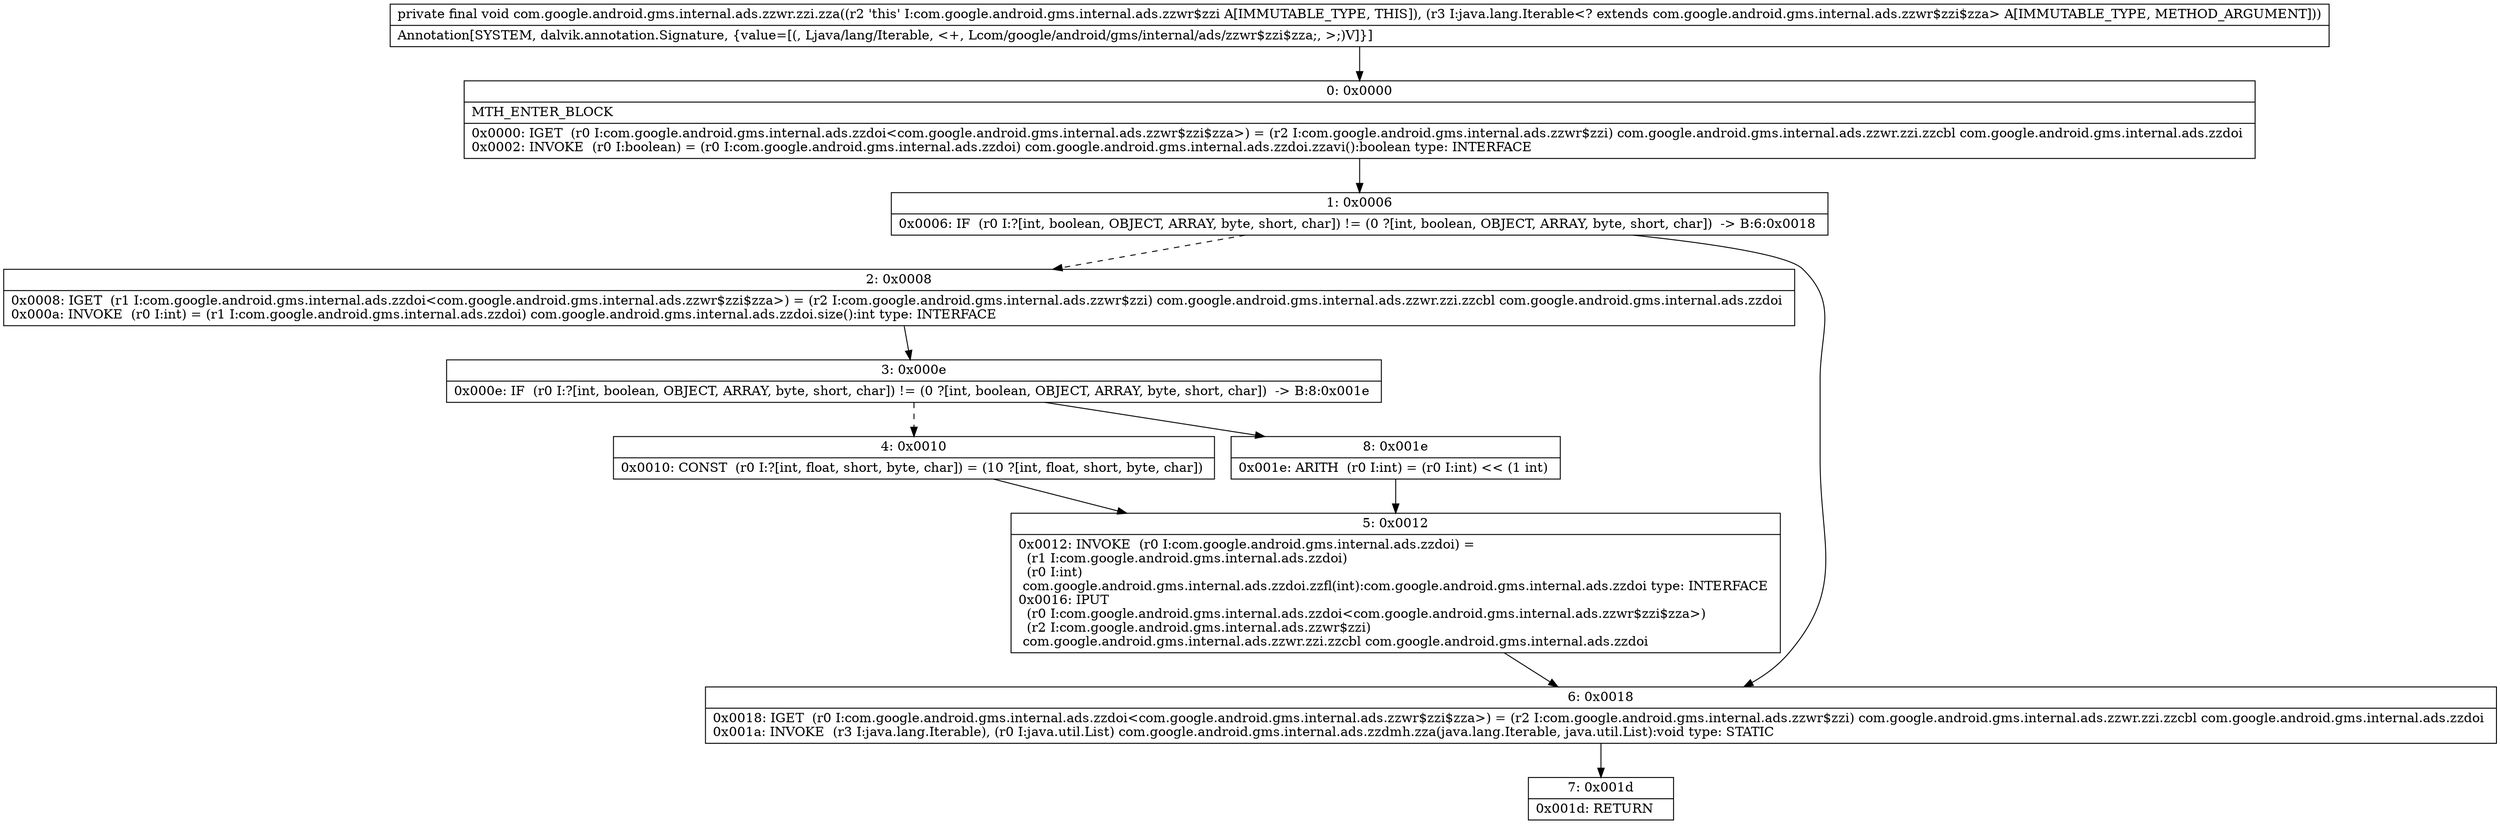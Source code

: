 digraph "CFG forcom.google.android.gms.internal.ads.zzwr.zzi.zza(Ljava\/lang\/Iterable;)V" {
Node_0 [shape=record,label="{0\:\ 0x0000|MTH_ENTER_BLOCK\l|0x0000: IGET  (r0 I:com.google.android.gms.internal.ads.zzdoi\<com.google.android.gms.internal.ads.zzwr$zzi$zza\>) = (r2 I:com.google.android.gms.internal.ads.zzwr$zzi) com.google.android.gms.internal.ads.zzwr.zzi.zzcbl com.google.android.gms.internal.ads.zzdoi \l0x0002: INVOKE  (r0 I:boolean) = (r0 I:com.google.android.gms.internal.ads.zzdoi) com.google.android.gms.internal.ads.zzdoi.zzavi():boolean type: INTERFACE \l}"];
Node_1 [shape=record,label="{1\:\ 0x0006|0x0006: IF  (r0 I:?[int, boolean, OBJECT, ARRAY, byte, short, char]) != (0 ?[int, boolean, OBJECT, ARRAY, byte, short, char])  \-\> B:6:0x0018 \l}"];
Node_2 [shape=record,label="{2\:\ 0x0008|0x0008: IGET  (r1 I:com.google.android.gms.internal.ads.zzdoi\<com.google.android.gms.internal.ads.zzwr$zzi$zza\>) = (r2 I:com.google.android.gms.internal.ads.zzwr$zzi) com.google.android.gms.internal.ads.zzwr.zzi.zzcbl com.google.android.gms.internal.ads.zzdoi \l0x000a: INVOKE  (r0 I:int) = (r1 I:com.google.android.gms.internal.ads.zzdoi) com.google.android.gms.internal.ads.zzdoi.size():int type: INTERFACE \l}"];
Node_3 [shape=record,label="{3\:\ 0x000e|0x000e: IF  (r0 I:?[int, boolean, OBJECT, ARRAY, byte, short, char]) != (0 ?[int, boolean, OBJECT, ARRAY, byte, short, char])  \-\> B:8:0x001e \l}"];
Node_4 [shape=record,label="{4\:\ 0x0010|0x0010: CONST  (r0 I:?[int, float, short, byte, char]) = (10 ?[int, float, short, byte, char]) \l}"];
Node_5 [shape=record,label="{5\:\ 0x0012|0x0012: INVOKE  (r0 I:com.google.android.gms.internal.ads.zzdoi) = \l  (r1 I:com.google.android.gms.internal.ads.zzdoi)\l  (r0 I:int)\l com.google.android.gms.internal.ads.zzdoi.zzfl(int):com.google.android.gms.internal.ads.zzdoi type: INTERFACE \l0x0016: IPUT  \l  (r0 I:com.google.android.gms.internal.ads.zzdoi\<com.google.android.gms.internal.ads.zzwr$zzi$zza\>)\l  (r2 I:com.google.android.gms.internal.ads.zzwr$zzi)\l com.google.android.gms.internal.ads.zzwr.zzi.zzcbl com.google.android.gms.internal.ads.zzdoi \l}"];
Node_6 [shape=record,label="{6\:\ 0x0018|0x0018: IGET  (r0 I:com.google.android.gms.internal.ads.zzdoi\<com.google.android.gms.internal.ads.zzwr$zzi$zza\>) = (r2 I:com.google.android.gms.internal.ads.zzwr$zzi) com.google.android.gms.internal.ads.zzwr.zzi.zzcbl com.google.android.gms.internal.ads.zzdoi \l0x001a: INVOKE  (r3 I:java.lang.Iterable), (r0 I:java.util.List) com.google.android.gms.internal.ads.zzdmh.zza(java.lang.Iterable, java.util.List):void type: STATIC \l}"];
Node_7 [shape=record,label="{7\:\ 0x001d|0x001d: RETURN   \l}"];
Node_8 [shape=record,label="{8\:\ 0x001e|0x001e: ARITH  (r0 I:int) = (r0 I:int) \<\< (1 int) \l}"];
MethodNode[shape=record,label="{private final void com.google.android.gms.internal.ads.zzwr.zzi.zza((r2 'this' I:com.google.android.gms.internal.ads.zzwr$zzi A[IMMUTABLE_TYPE, THIS]), (r3 I:java.lang.Iterable\<? extends com.google.android.gms.internal.ads.zzwr$zzi$zza\> A[IMMUTABLE_TYPE, METHOD_ARGUMENT]))  | Annotation[SYSTEM, dalvik.annotation.Signature, \{value=[(, Ljava\/lang\/Iterable, \<+, Lcom\/google\/android\/gms\/internal\/ads\/zzwr$zzi$zza;, \>;)V]\}]\l}"];
MethodNode -> Node_0;
Node_0 -> Node_1;
Node_1 -> Node_2[style=dashed];
Node_1 -> Node_6;
Node_2 -> Node_3;
Node_3 -> Node_4[style=dashed];
Node_3 -> Node_8;
Node_4 -> Node_5;
Node_5 -> Node_6;
Node_6 -> Node_7;
Node_8 -> Node_5;
}


